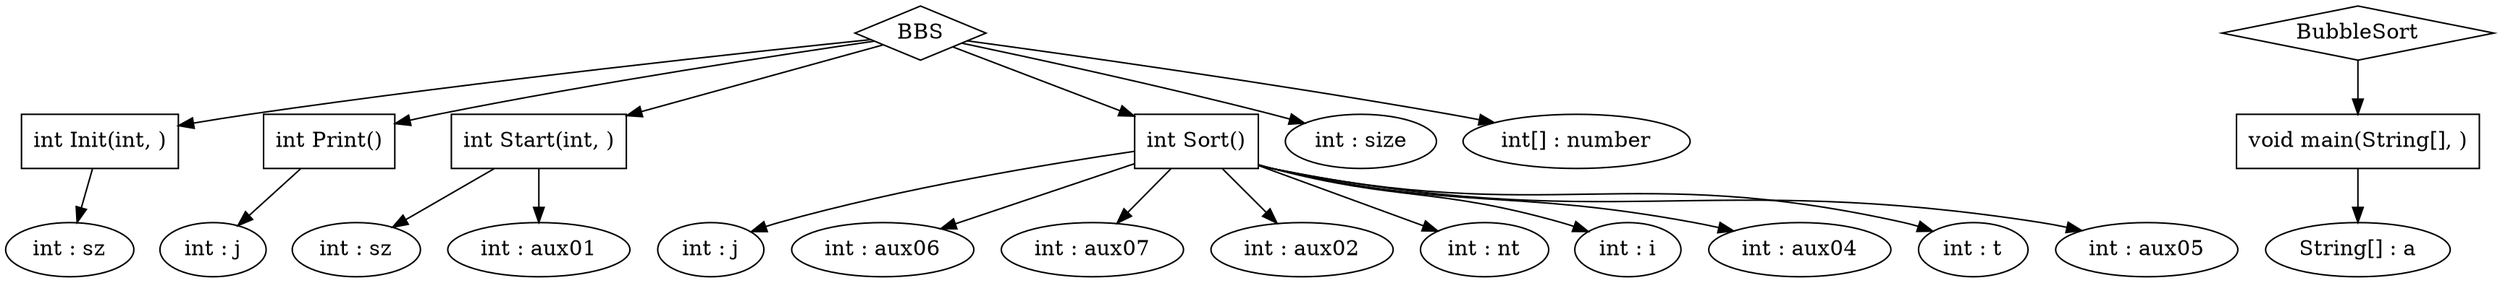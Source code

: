digraph BubbleSort {
"0x564dc32c02f8" [label=BBS shape=diamond]
"0x564dc32bfcf8" [label="int Init(int, )" shape=box]
"0x564dc32c49c8" [label="int : sz"]
"0x564dc32bfcf8" -> "0x564dc32c49c8"
"0x564dc32c02f8" -> "0x564dc32bfcf8"
"0x564dc32bf9a8" [label="int Print()" shape=box]
"0x564dc32c4948" [label="int : j"]
"0x564dc32bf9a8" -> "0x564dc32c4948"
"0x564dc32c02f8" -> "0x564dc32bf9a8"
"0x564dc32c56d8" [label="int Start(int, )" shape=box]
"0x564dc32c0948" [label="int : sz"]
"0x564dc32c56d8" -> "0x564dc32c0948"
"0x564dc32bf1c8" [label="int : aux01"]
"0x564dc32c56d8" -> "0x564dc32bf1c8"
"0x564dc32c02f8" -> "0x564dc32c56d8"
"0x564dc32bf648" [label="int Sort()" shape=box]
"0x564dc32c4848" [label="int : j"]
"0x564dc32bf648" -> "0x564dc32c4848"
"0x564dc32c4748" [label="int : aux06"]
"0x564dc32bf648" -> "0x564dc32c4748"
"0x564dc32c47c8" [label="int : aux07"]
"0x564dc32bf648" -> "0x564dc32c47c8"
"0x564dc32c4598" [label="int : aux02"]
"0x564dc32bf648" -> "0x564dc32c4598"
"0x564dc32c4478" [label="int : nt"]
"0x564dc32bf648" -> "0x564dc32c4478"
"0x564dc32c4518" [label="int : i"]
"0x564dc32bf648" -> "0x564dc32c4518"
"0x564dc32c4648" [label="int : aux04"]
"0x564dc32bf648" -> "0x564dc32c4648"
"0x564dc32c48c8" [label="int : t"]
"0x564dc32bf648" -> "0x564dc32c48c8"
"0x564dc32c46c8" [label="int : aux05"]
"0x564dc32bf648" -> "0x564dc32c46c8"
"0x564dc32c02f8" -> "0x564dc32bf648"
"0x564dc32c4b08" [label="int : size"]
"0x564dc32c02f8" -> "0x564dc32c4b08"
"0x564dc32c4a68" [label="int[] : number"]
"0x564dc32c02f8" -> "0x564dc32c4a68"
"0x564dc32c5158" [label=BubbleSort shape=diamond]
"0x564dc32c4388" [label="void main(String[], )" shape=box]
"0x564dc32c0718" [label="String[] : a"]
"0x564dc32c4388" -> "0x564dc32c0718"
"0x564dc32c5158" -> "0x564dc32c4388"
}
